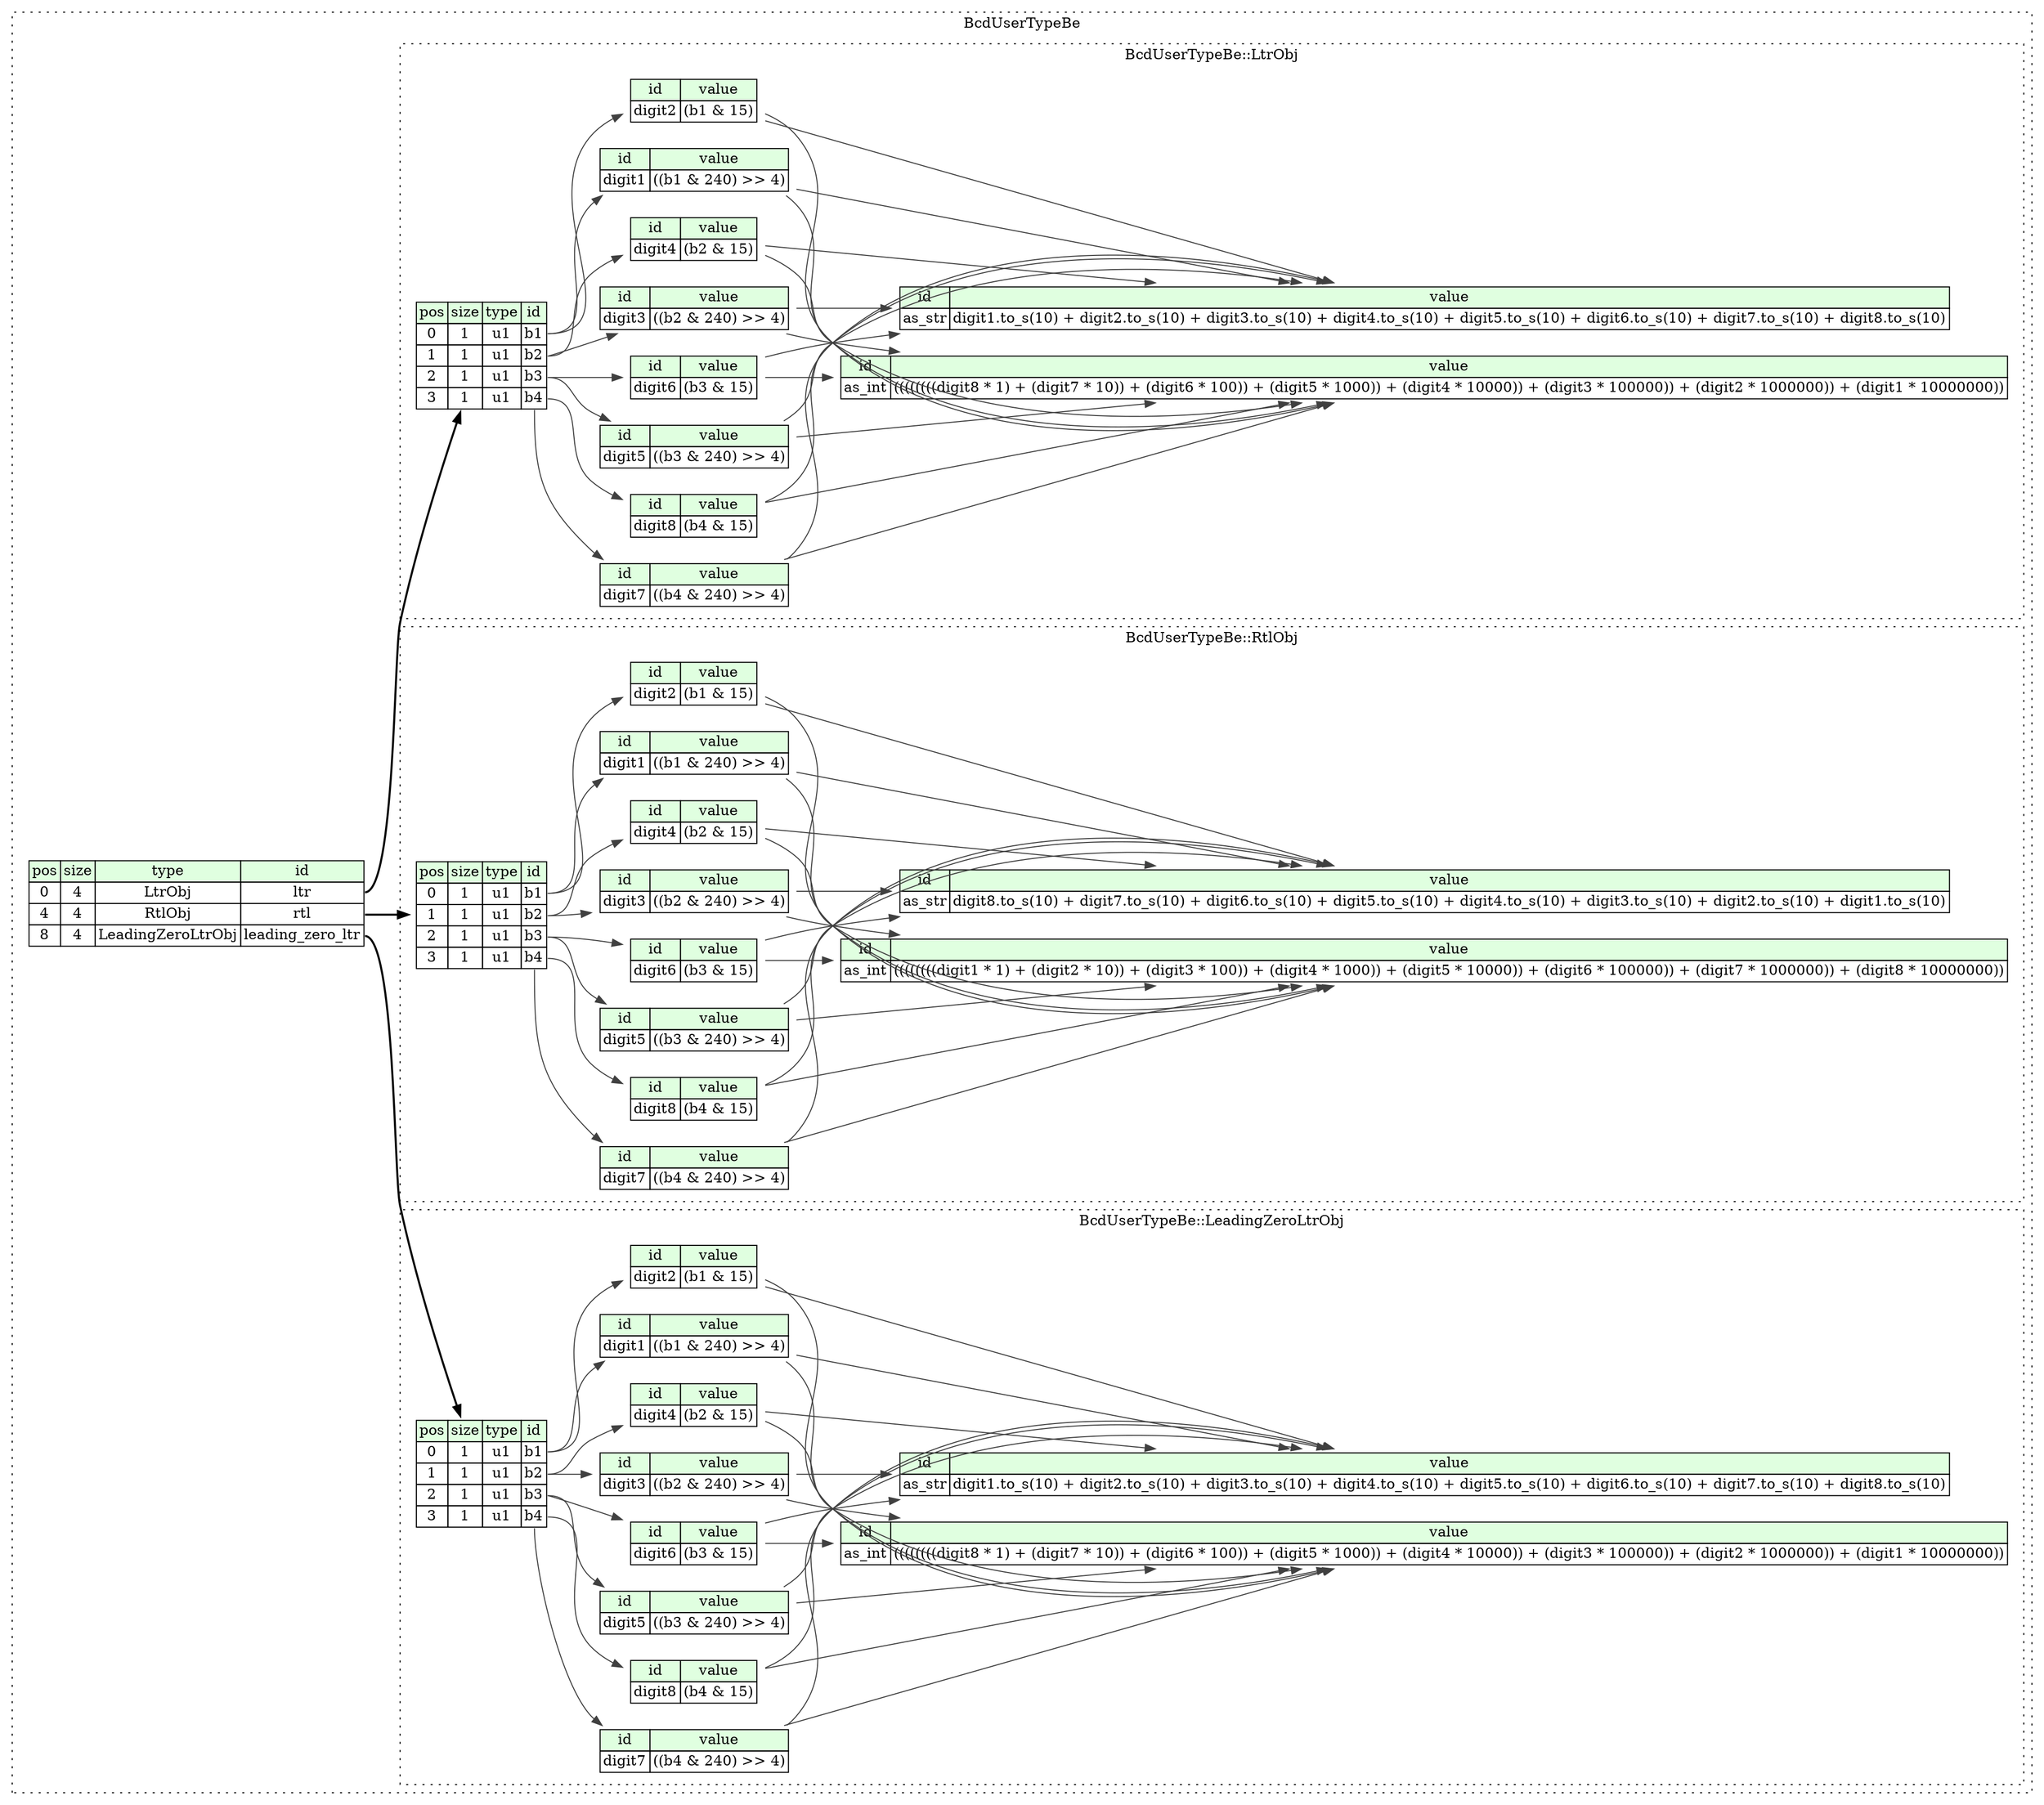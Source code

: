 digraph {
	rankdir=LR;
	node [shape=plaintext];
	subgraph cluster__bcd_user_type_be {
		label="BcdUserTypeBe";
		graph[style=dotted];

		bcd_user_type_be__seq [label=<<TABLE BORDER="0" CELLBORDER="1" CELLSPACING="0">
			<TR><TD BGCOLOR="#E0FFE0">pos</TD><TD BGCOLOR="#E0FFE0">size</TD><TD BGCOLOR="#E0FFE0">type</TD><TD BGCOLOR="#E0FFE0">id</TD></TR>
			<TR><TD PORT="ltr_pos">0</TD><TD PORT="ltr_size">4</TD><TD>LtrObj</TD><TD PORT="ltr_type">ltr</TD></TR>
			<TR><TD PORT="rtl_pos">4</TD><TD PORT="rtl_size">4</TD><TD>RtlObj</TD><TD PORT="rtl_type">rtl</TD></TR>
			<TR><TD PORT="leading_zero_ltr_pos">8</TD><TD PORT="leading_zero_ltr_size">4</TD><TD>LeadingZeroLtrObj</TD><TD PORT="leading_zero_ltr_type">leading_zero_ltr</TD></TR>
		</TABLE>>];
		subgraph cluster__leading_zero_ltr_obj {
			label="BcdUserTypeBe::LeadingZeroLtrObj";
			graph[style=dotted];

			leading_zero_ltr_obj__seq [label=<<TABLE BORDER="0" CELLBORDER="1" CELLSPACING="0">
				<TR><TD BGCOLOR="#E0FFE0">pos</TD><TD BGCOLOR="#E0FFE0">size</TD><TD BGCOLOR="#E0FFE0">type</TD><TD BGCOLOR="#E0FFE0">id</TD></TR>
				<TR><TD PORT="b1_pos">0</TD><TD PORT="b1_size">1</TD><TD>u1</TD><TD PORT="b1_type">b1</TD></TR>
				<TR><TD PORT="b2_pos">1</TD><TD PORT="b2_size">1</TD><TD>u1</TD><TD PORT="b2_type">b2</TD></TR>
				<TR><TD PORT="b3_pos">2</TD><TD PORT="b3_size">1</TD><TD>u1</TD><TD PORT="b3_type">b3</TD></TR>
				<TR><TD PORT="b4_pos">3</TD><TD PORT="b4_size">1</TD><TD>u1</TD><TD PORT="b4_type">b4</TD></TR>
			</TABLE>>];
			leading_zero_ltr_obj__inst__as_int [label=<<TABLE BORDER="0" CELLBORDER="1" CELLSPACING="0">
				<TR><TD BGCOLOR="#E0FFE0">id</TD><TD BGCOLOR="#E0FFE0">value</TD></TR>
				<TR><TD>as_int</TD><TD>((((((((digit8 * 1) + (digit7 * 10)) + (digit6 * 100)) + (digit5 * 1000)) + (digit4 * 10000)) + (digit3 * 100000)) + (digit2 * 1000000)) + (digit1 * 10000000))</TD></TR>
			</TABLE>>];
			leading_zero_ltr_obj__inst__as_str [label=<<TABLE BORDER="0" CELLBORDER="1" CELLSPACING="0">
				<TR><TD BGCOLOR="#E0FFE0">id</TD><TD BGCOLOR="#E0FFE0">value</TD></TR>
				<TR><TD>as_str</TD><TD>digit1.to_s(10) + digit2.to_s(10) + digit3.to_s(10) + digit4.to_s(10) + digit5.to_s(10) + digit6.to_s(10) + digit7.to_s(10) + digit8.to_s(10)</TD></TR>
			</TABLE>>];
			leading_zero_ltr_obj__inst__digit1 [label=<<TABLE BORDER="0" CELLBORDER="1" CELLSPACING="0">
				<TR><TD BGCOLOR="#E0FFE0">id</TD><TD BGCOLOR="#E0FFE0">value</TD></TR>
				<TR><TD>digit1</TD><TD>((b1 &amp; 240) &gt;&gt; 4)</TD></TR>
			</TABLE>>];
			leading_zero_ltr_obj__inst__digit2 [label=<<TABLE BORDER="0" CELLBORDER="1" CELLSPACING="0">
				<TR><TD BGCOLOR="#E0FFE0">id</TD><TD BGCOLOR="#E0FFE0">value</TD></TR>
				<TR><TD>digit2</TD><TD>(b1 &amp; 15)</TD></TR>
			</TABLE>>];
			leading_zero_ltr_obj__inst__digit3 [label=<<TABLE BORDER="0" CELLBORDER="1" CELLSPACING="0">
				<TR><TD BGCOLOR="#E0FFE0">id</TD><TD BGCOLOR="#E0FFE0">value</TD></TR>
				<TR><TD>digit3</TD><TD>((b2 &amp; 240) &gt;&gt; 4)</TD></TR>
			</TABLE>>];
			leading_zero_ltr_obj__inst__digit4 [label=<<TABLE BORDER="0" CELLBORDER="1" CELLSPACING="0">
				<TR><TD BGCOLOR="#E0FFE0">id</TD><TD BGCOLOR="#E0FFE0">value</TD></TR>
				<TR><TD>digit4</TD><TD>(b2 &amp; 15)</TD></TR>
			</TABLE>>];
			leading_zero_ltr_obj__inst__digit5 [label=<<TABLE BORDER="0" CELLBORDER="1" CELLSPACING="0">
				<TR><TD BGCOLOR="#E0FFE0">id</TD><TD BGCOLOR="#E0FFE0">value</TD></TR>
				<TR><TD>digit5</TD><TD>((b3 &amp; 240) &gt;&gt; 4)</TD></TR>
			</TABLE>>];
			leading_zero_ltr_obj__inst__digit6 [label=<<TABLE BORDER="0" CELLBORDER="1" CELLSPACING="0">
				<TR><TD BGCOLOR="#E0FFE0">id</TD><TD BGCOLOR="#E0FFE0">value</TD></TR>
				<TR><TD>digit6</TD><TD>(b3 &amp; 15)</TD></TR>
			</TABLE>>];
			leading_zero_ltr_obj__inst__digit7 [label=<<TABLE BORDER="0" CELLBORDER="1" CELLSPACING="0">
				<TR><TD BGCOLOR="#E0FFE0">id</TD><TD BGCOLOR="#E0FFE0">value</TD></TR>
				<TR><TD>digit7</TD><TD>((b4 &amp; 240) &gt;&gt; 4)</TD></TR>
			</TABLE>>];
			leading_zero_ltr_obj__inst__digit8 [label=<<TABLE BORDER="0" CELLBORDER="1" CELLSPACING="0">
				<TR><TD BGCOLOR="#E0FFE0">id</TD><TD BGCOLOR="#E0FFE0">value</TD></TR>
				<TR><TD>digit8</TD><TD>(b4 &amp; 15)</TD></TR>
			</TABLE>>];
		}
		subgraph cluster__ltr_obj {
			label="BcdUserTypeBe::LtrObj";
			graph[style=dotted];

			ltr_obj__seq [label=<<TABLE BORDER="0" CELLBORDER="1" CELLSPACING="0">
				<TR><TD BGCOLOR="#E0FFE0">pos</TD><TD BGCOLOR="#E0FFE0">size</TD><TD BGCOLOR="#E0FFE0">type</TD><TD BGCOLOR="#E0FFE0">id</TD></TR>
				<TR><TD PORT="b1_pos">0</TD><TD PORT="b1_size">1</TD><TD>u1</TD><TD PORT="b1_type">b1</TD></TR>
				<TR><TD PORT="b2_pos">1</TD><TD PORT="b2_size">1</TD><TD>u1</TD><TD PORT="b2_type">b2</TD></TR>
				<TR><TD PORT="b3_pos">2</TD><TD PORT="b3_size">1</TD><TD>u1</TD><TD PORT="b3_type">b3</TD></TR>
				<TR><TD PORT="b4_pos">3</TD><TD PORT="b4_size">1</TD><TD>u1</TD><TD PORT="b4_type">b4</TD></TR>
			</TABLE>>];
			ltr_obj__inst__as_int [label=<<TABLE BORDER="0" CELLBORDER="1" CELLSPACING="0">
				<TR><TD BGCOLOR="#E0FFE0">id</TD><TD BGCOLOR="#E0FFE0">value</TD></TR>
				<TR><TD>as_int</TD><TD>((((((((digit8 * 1) + (digit7 * 10)) + (digit6 * 100)) + (digit5 * 1000)) + (digit4 * 10000)) + (digit3 * 100000)) + (digit2 * 1000000)) + (digit1 * 10000000))</TD></TR>
			</TABLE>>];
			ltr_obj__inst__as_str [label=<<TABLE BORDER="0" CELLBORDER="1" CELLSPACING="0">
				<TR><TD BGCOLOR="#E0FFE0">id</TD><TD BGCOLOR="#E0FFE0">value</TD></TR>
				<TR><TD>as_str</TD><TD>digit1.to_s(10) + digit2.to_s(10) + digit3.to_s(10) + digit4.to_s(10) + digit5.to_s(10) + digit6.to_s(10) + digit7.to_s(10) + digit8.to_s(10)</TD></TR>
			</TABLE>>];
			ltr_obj__inst__digit1 [label=<<TABLE BORDER="0" CELLBORDER="1" CELLSPACING="0">
				<TR><TD BGCOLOR="#E0FFE0">id</TD><TD BGCOLOR="#E0FFE0">value</TD></TR>
				<TR><TD>digit1</TD><TD>((b1 &amp; 240) &gt;&gt; 4)</TD></TR>
			</TABLE>>];
			ltr_obj__inst__digit2 [label=<<TABLE BORDER="0" CELLBORDER="1" CELLSPACING="0">
				<TR><TD BGCOLOR="#E0FFE0">id</TD><TD BGCOLOR="#E0FFE0">value</TD></TR>
				<TR><TD>digit2</TD><TD>(b1 &amp; 15)</TD></TR>
			</TABLE>>];
			ltr_obj__inst__digit3 [label=<<TABLE BORDER="0" CELLBORDER="1" CELLSPACING="0">
				<TR><TD BGCOLOR="#E0FFE0">id</TD><TD BGCOLOR="#E0FFE0">value</TD></TR>
				<TR><TD>digit3</TD><TD>((b2 &amp; 240) &gt;&gt; 4)</TD></TR>
			</TABLE>>];
			ltr_obj__inst__digit4 [label=<<TABLE BORDER="0" CELLBORDER="1" CELLSPACING="0">
				<TR><TD BGCOLOR="#E0FFE0">id</TD><TD BGCOLOR="#E0FFE0">value</TD></TR>
				<TR><TD>digit4</TD><TD>(b2 &amp; 15)</TD></TR>
			</TABLE>>];
			ltr_obj__inst__digit5 [label=<<TABLE BORDER="0" CELLBORDER="1" CELLSPACING="0">
				<TR><TD BGCOLOR="#E0FFE0">id</TD><TD BGCOLOR="#E0FFE0">value</TD></TR>
				<TR><TD>digit5</TD><TD>((b3 &amp; 240) &gt;&gt; 4)</TD></TR>
			</TABLE>>];
			ltr_obj__inst__digit6 [label=<<TABLE BORDER="0" CELLBORDER="1" CELLSPACING="0">
				<TR><TD BGCOLOR="#E0FFE0">id</TD><TD BGCOLOR="#E0FFE0">value</TD></TR>
				<TR><TD>digit6</TD><TD>(b3 &amp; 15)</TD></TR>
			</TABLE>>];
			ltr_obj__inst__digit7 [label=<<TABLE BORDER="0" CELLBORDER="1" CELLSPACING="0">
				<TR><TD BGCOLOR="#E0FFE0">id</TD><TD BGCOLOR="#E0FFE0">value</TD></TR>
				<TR><TD>digit7</TD><TD>((b4 &amp; 240) &gt;&gt; 4)</TD></TR>
			</TABLE>>];
			ltr_obj__inst__digit8 [label=<<TABLE BORDER="0" CELLBORDER="1" CELLSPACING="0">
				<TR><TD BGCOLOR="#E0FFE0">id</TD><TD BGCOLOR="#E0FFE0">value</TD></TR>
				<TR><TD>digit8</TD><TD>(b4 &amp; 15)</TD></TR>
			</TABLE>>];
		}
		subgraph cluster__rtl_obj {
			label="BcdUserTypeBe::RtlObj";
			graph[style=dotted];

			rtl_obj__seq [label=<<TABLE BORDER="0" CELLBORDER="1" CELLSPACING="0">
				<TR><TD BGCOLOR="#E0FFE0">pos</TD><TD BGCOLOR="#E0FFE0">size</TD><TD BGCOLOR="#E0FFE0">type</TD><TD BGCOLOR="#E0FFE0">id</TD></TR>
				<TR><TD PORT="b1_pos">0</TD><TD PORT="b1_size">1</TD><TD>u1</TD><TD PORT="b1_type">b1</TD></TR>
				<TR><TD PORT="b2_pos">1</TD><TD PORT="b2_size">1</TD><TD>u1</TD><TD PORT="b2_type">b2</TD></TR>
				<TR><TD PORT="b3_pos">2</TD><TD PORT="b3_size">1</TD><TD>u1</TD><TD PORT="b3_type">b3</TD></TR>
				<TR><TD PORT="b4_pos">3</TD><TD PORT="b4_size">1</TD><TD>u1</TD><TD PORT="b4_type">b4</TD></TR>
			</TABLE>>];
			rtl_obj__inst__as_int [label=<<TABLE BORDER="0" CELLBORDER="1" CELLSPACING="0">
				<TR><TD BGCOLOR="#E0FFE0">id</TD><TD BGCOLOR="#E0FFE0">value</TD></TR>
				<TR><TD>as_int</TD><TD>((((((((digit1 * 1) + (digit2 * 10)) + (digit3 * 100)) + (digit4 * 1000)) + (digit5 * 10000)) + (digit6 * 100000)) + (digit7 * 1000000)) + (digit8 * 10000000))</TD></TR>
			</TABLE>>];
			rtl_obj__inst__as_str [label=<<TABLE BORDER="0" CELLBORDER="1" CELLSPACING="0">
				<TR><TD BGCOLOR="#E0FFE0">id</TD><TD BGCOLOR="#E0FFE0">value</TD></TR>
				<TR><TD>as_str</TD><TD>digit8.to_s(10) + digit7.to_s(10) + digit6.to_s(10) + digit5.to_s(10) + digit4.to_s(10) + digit3.to_s(10) + digit2.to_s(10) + digit1.to_s(10)</TD></TR>
			</TABLE>>];
			rtl_obj__inst__digit1 [label=<<TABLE BORDER="0" CELLBORDER="1" CELLSPACING="0">
				<TR><TD BGCOLOR="#E0FFE0">id</TD><TD BGCOLOR="#E0FFE0">value</TD></TR>
				<TR><TD>digit1</TD><TD>((b1 &amp; 240) &gt;&gt; 4)</TD></TR>
			</TABLE>>];
			rtl_obj__inst__digit2 [label=<<TABLE BORDER="0" CELLBORDER="1" CELLSPACING="0">
				<TR><TD BGCOLOR="#E0FFE0">id</TD><TD BGCOLOR="#E0FFE0">value</TD></TR>
				<TR><TD>digit2</TD><TD>(b1 &amp; 15)</TD></TR>
			</TABLE>>];
			rtl_obj__inst__digit3 [label=<<TABLE BORDER="0" CELLBORDER="1" CELLSPACING="0">
				<TR><TD BGCOLOR="#E0FFE0">id</TD><TD BGCOLOR="#E0FFE0">value</TD></TR>
				<TR><TD>digit3</TD><TD>((b2 &amp; 240) &gt;&gt; 4)</TD></TR>
			</TABLE>>];
			rtl_obj__inst__digit4 [label=<<TABLE BORDER="0" CELLBORDER="1" CELLSPACING="0">
				<TR><TD BGCOLOR="#E0FFE0">id</TD><TD BGCOLOR="#E0FFE0">value</TD></TR>
				<TR><TD>digit4</TD><TD>(b2 &amp; 15)</TD></TR>
			</TABLE>>];
			rtl_obj__inst__digit5 [label=<<TABLE BORDER="0" CELLBORDER="1" CELLSPACING="0">
				<TR><TD BGCOLOR="#E0FFE0">id</TD><TD BGCOLOR="#E0FFE0">value</TD></TR>
				<TR><TD>digit5</TD><TD>((b3 &amp; 240) &gt;&gt; 4)</TD></TR>
			</TABLE>>];
			rtl_obj__inst__digit6 [label=<<TABLE BORDER="0" CELLBORDER="1" CELLSPACING="0">
				<TR><TD BGCOLOR="#E0FFE0">id</TD><TD BGCOLOR="#E0FFE0">value</TD></TR>
				<TR><TD>digit6</TD><TD>(b3 &amp; 15)</TD></TR>
			</TABLE>>];
			rtl_obj__inst__digit7 [label=<<TABLE BORDER="0" CELLBORDER="1" CELLSPACING="0">
				<TR><TD BGCOLOR="#E0FFE0">id</TD><TD BGCOLOR="#E0FFE0">value</TD></TR>
				<TR><TD>digit7</TD><TD>((b4 &amp; 240) &gt;&gt; 4)</TD></TR>
			</TABLE>>];
			rtl_obj__inst__digit8 [label=<<TABLE BORDER="0" CELLBORDER="1" CELLSPACING="0">
				<TR><TD BGCOLOR="#E0FFE0">id</TD><TD BGCOLOR="#E0FFE0">value</TD></TR>
				<TR><TD>digit8</TD><TD>(b4 &amp; 15)</TD></TR>
			</TABLE>>];
		}
	}
	bcd_user_type_be__seq:ltr_type -> ltr_obj__seq [style=bold];
	bcd_user_type_be__seq:rtl_type -> rtl_obj__seq [style=bold];
	bcd_user_type_be__seq:leading_zero_ltr_type -> leading_zero_ltr_obj__seq [style=bold];
	leading_zero_ltr_obj__inst__digit8:digit8_type -> leading_zero_ltr_obj__inst__as_int [color="#404040"];
	leading_zero_ltr_obj__inst__digit7:digit7_type -> leading_zero_ltr_obj__inst__as_int [color="#404040"];
	leading_zero_ltr_obj__inst__digit6:digit6_type -> leading_zero_ltr_obj__inst__as_int [color="#404040"];
	leading_zero_ltr_obj__inst__digit5:digit5_type -> leading_zero_ltr_obj__inst__as_int [color="#404040"];
	leading_zero_ltr_obj__inst__digit4:digit4_type -> leading_zero_ltr_obj__inst__as_int [color="#404040"];
	leading_zero_ltr_obj__inst__digit3:digit3_type -> leading_zero_ltr_obj__inst__as_int [color="#404040"];
	leading_zero_ltr_obj__inst__digit2:digit2_type -> leading_zero_ltr_obj__inst__as_int [color="#404040"];
	leading_zero_ltr_obj__inst__digit1:digit1_type -> leading_zero_ltr_obj__inst__as_int [color="#404040"];
	leading_zero_ltr_obj__inst__digit1:digit1_type -> leading_zero_ltr_obj__inst__as_str [color="#404040"];
	leading_zero_ltr_obj__inst__digit2:digit2_type -> leading_zero_ltr_obj__inst__as_str [color="#404040"];
	leading_zero_ltr_obj__inst__digit3:digit3_type -> leading_zero_ltr_obj__inst__as_str [color="#404040"];
	leading_zero_ltr_obj__inst__digit4:digit4_type -> leading_zero_ltr_obj__inst__as_str [color="#404040"];
	leading_zero_ltr_obj__inst__digit5:digit5_type -> leading_zero_ltr_obj__inst__as_str [color="#404040"];
	leading_zero_ltr_obj__inst__digit6:digit6_type -> leading_zero_ltr_obj__inst__as_str [color="#404040"];
	leading_zero_ltr_obj__inst__digit7:digit7_type -> leading_zero_ltr_obj__inst__as_str [color="#404040"];
	leading_zero_ltr_obj__inst__digit8:digit8_type -> leading_zero_ltr_obj__inst__as_str [color="#404040"];
	leading_zero_ltr_obj__seq:b1_type -> leading_zero_ltr_obj__inst__digit1 [color="#404040"];
	leading_zero_ltr_obj__seq:b1_type -> leading_zero_ltr_obj__inst__digit2 [color="#404040"];
	leading_zero_ltr_obj__seq:b2_type -> leading_zero_ltr_obj__inst__digit3 [color="#404040"];
	leading_zero_ltr_obj__seq:b2_type -> leading_zero_ltr_obj__inst__digit4 [color="#404040"];
	leading_zero_ltr_obj__seq:b3_type -> leading_zero_ltr_obj__inst__digit5 [color="#404040"];
	leading_zero_ltr_obj__seq:b3_type -> leading_zero_ltr_obj__inst__digit6 [color="#404040"];
	leading_zero_ltr_obj__seq:b4_type -> leading_zero_ltr_obj__inst__digit7 [color="#404040"];
	leading_zero_ltr_obj__seq:b4_type -> leading_zero_ltr_obj__inst__digit8 [color="#404040"];
	ltr_obj__inst__digit8:digit8_type -> ltr_obj__inst__as_int [color="#404040"];
	ltr_obj__inst__digit7:digit7_type -> ltr_obj__inst__as_int [color="#404040"];
	ltr_obj__inst__digit6:digit6_type -> ltr_obj__inst__as_int [color="#404040"];
	ltr_obj__inst__digit5:digit5_type -> ltr_obj__inst__as_int [color="#404040"];
	ltr_obj__inst__digit4:digit4_type -> ltr_obj__inst__as_int [color="#404040"];
	ltr_obj__inst__digit3:digit3_type -> ltr_obj__inst__as_int [color="#404040"];
	ltr_obj__inst__digit2:digit2_type -> ltr_obj__inst__as_int [color="#404040"];
	ltr_obj__inst__digit1:digit1_type -> ltr_obj__inst__as_int [color="#404040"];
	ltr_obj__inst__digit1:digit1_type -> ltr_obj__inst__as_str [color="#404040"];
	ltr_obj__inst__digit2:digit2_type -> ltr_obj__inst__as_str [color="#404040"];
	ltr_obj__inst__digit3:digit3_type -> ltr_obj__inst__as_str [color="#404040"];
	ltr_obj__inst__digit4:digit4_type -> ltr_obj__inst__as_str [color="#404040"];
	ltr_obj__inst__digit5:digit5_type -> ltr_obj__inst__as_str [color="#404040"];
	ltr_obj__inst__digit6:digit6_type -> ltr_obj__inst__as_str [color="#404040"];
	ltr_obj__inst__digit7:digit7_type -> ltr_obj__inst__as_str [color="#404040"];
	ltr_obj__inst__digit8:digit8_type -> ltr_obj__inst__as_str [color="#404040"];
	ltr_obj__seq:b1_type -> ltr_obj__inst__digit1 [color="#404040"];
	ltr_obj__seq:b1_type -> ltr_obj__inst__digit2 [color="#404040"];
	ltr_obj__seq:b2_type -> ltr_obj__inst__digit3 [color="#404040"];
	ltr_obj__seq:b2_type -> ltr_obj__inst__digit4 [color="#404040"];
	ltr_obj__seq:b3_type -> ltr_obj__inst__digit5 [color="#404040"];
	ltr_obj__seq:b3_type -> ltr_obj__inst__digit6 [color="#404040"];
	ltr_obj__seq:b4_type -> ltr_obj__inst__digit7 [color="#404040"];
	ltr_obj__seq:b4_type -> ltr_obj__inst__digit8 [color="#404040"];
	rtl_obj__inst__digit1:digit1_type -> rtl_obj__inst__as_int [color="#404040"];
	rtl_obj__inst__digit2:digit2_type -> rtl_obj__inst__as_int [color="#404040"];
	rtl_obj__inst__digit3:digit3_type -> rtl_obj__inst__as_int [color="#404040"];
	rtl_obj__inst__digit4:digit4_type -> rtl_obj__inst__as_int [color="#404040"];
	rtl_obj__inst__digit5:digit5_type -> rtl_obj__inst__as_int [color="#404040"];
	rtl_obj__inst__digit6:digit6_type -> rtl_obj__inst__as_int [color="#404040"];
	rtl_obj__inst__digit7:digit7_type -> rtl_obj__inst__as_int [color="#404040"];
	rtl_obj__inst__digit8:digit8_type -> rtl_obj__inst__as_int [color="#404040"];
	rtl_obj__inst__digit8:digit8_type -> rtl_obj__inst__as_str [color="#404040"];
	rtl_obj__inst__digit7:digit7_type -> rtl_obj__inst__as_str [color="#404040"];
	rtl_obj__inst__digit6:digit6_type -> rtl_obj__inst__as_str [color="#404040"];
	rtl_obj__inst__digit5:digit5_type -> rtl_obj__inst__as_str [color="#404040"];
	rtl_obj__inst__digit4:digit4_type -> rtl_obj__inst__as_str [color="#404040"];
	rtl_obj__inst__digit3:digit3_type -> rtl_obj__inst__as_str [color="#404040"];
	rtl_obj__inst__digit2:digit2_type -> rtl_obj__inst__as_str [color="#404040"];
	rtl_obj__inst__digit1:digit1_type -> rtl_obj__inst__as_str [color="#404040"];
	rtl_obj__seq:b1_type -> rtl_obj__inst__digit1 [color="#404040"];
	rtl_obj__seq:b1_type -> rtl_obj__inst__digit2 [color="#404040"];
	rtl_obj__seq:b2_type -> rtl_obj__inst__digit3 [color="#404040"];
	rtl_obj__seq:b2_type -> rtl_obj__inst__digit4 [color="#404040"];
	rtl_obj__seq:b3_type -> rtl_obj__inst__digit5 [color="#404040"];
	rtl_obj__seq:b3_type -> rtl_obj__inst__digit6 [color="#404040"];
	rtl_obj__seq:b4_type -> rtl_obj__inst__digit7 [color="#404040"];
	rtl_obj__seq:b4_type -> rtl_obj__inst__digit8 [color="#404040"];
}
